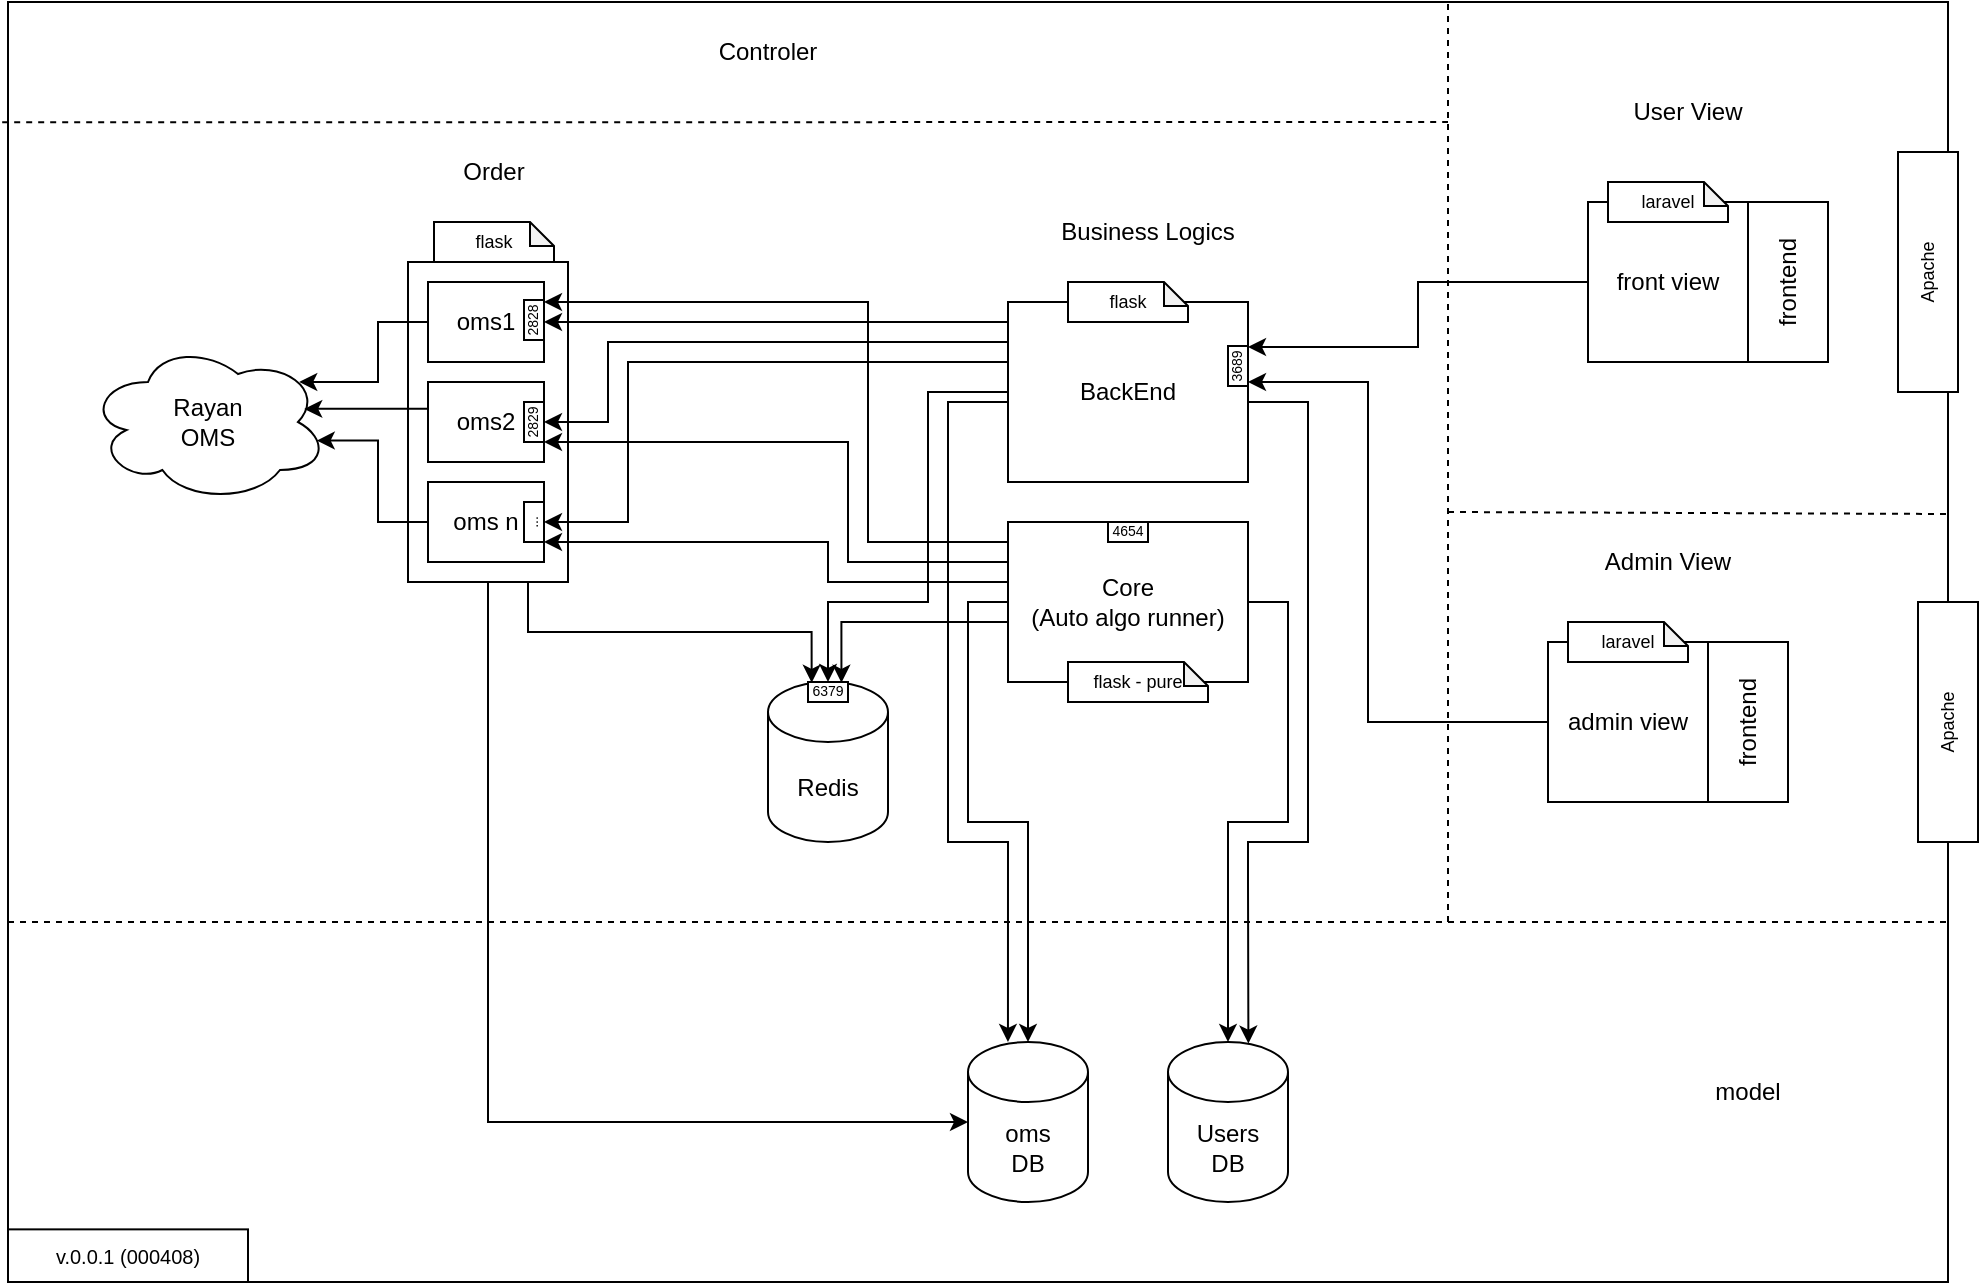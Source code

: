 <mxfile version="20.5.1" type="google"><diagram name="Page-1" id="5f0bae14-7c28-e335-631c-24af17079c00"><mxGraphModel grid="1" page="1" gridSize="10" guides="1" tooltips="1" connect="1" arrows="1" fold="1" pageScale="1" pageWidth="1100" pageHeight="850" background="none" math="0" shadow="0"><root><mxCell id="0"/><mxCell id="1" parent="0"/><mxCell id="kPCw7w4bYMYQMFbtgdRj-61" value="" style="rounded=0;whiteSpace=wrap;html=1;" vertex="1" parent="1"><mxGeometry width="970" height="640" as="geometry"/></mxCell><mxCell id="kPCw7w4bYMYQMFbtgdRj-6" value="" style="group" connectable="0" vertex="1" parent="1"><mxGeometry x="770" y="320" width="120" height="80" as="geometry"/></mxCell><mxCell id="kPCw7w4bYMYQMFbtgdRj-3" value="admin view" style="rounded=0;whiteSpace=wrap;html=1;" vertex="1" parent="kPCw7w4bYMYQMFbtgdRj-6"><mxGeometry width="80" height="80" as="geometry"/></mxCell><mxCell id="kPCw7w4bYMYQMFbtgdRj-5" value="frontend" style="rounded=0;whiteSpace=wrap;html=1;horizontal=0;" vertex="1" parent="kPCw7w4bYMYQMFbtgdRj-6"><mxGeometry x="80" width="40" height="80" as="geometry"/></mxCell><mxCell id="8Rk1Kxv229n8kLw7TR9m-37" value="&lt;font style=&quot;font-size: 9px;&quot;&gt;laravel&lt;/font&gt;" style="shape=note;whiteSpace=wrap;html=1;backgroundOutline=1;darkOpacity=0.05;fontSize=7;size=12;" vertex="1" parent="kPCw7w4bYMYQMFbtgdRj-6"><mxGeometry x="10" y="-10" width="60" height="20" as="geometry"/></mxCell><mxCell id="kPCw7w4bYMYQMFbtgdRj-7" value="" style="group" connectable="0" vertex="1" parent="1"><mxGeometry x="790" y="100" width="120" height="80" as="geometry"/></mxCell><mxCell id="kPCw7w4bYMYQMFbtgdRj-1" value="frontend" style="rounded=0;whiteSpace=wrap;html=1;horizontal=0;" vertex="1" parent="kPCw7w4bYMYQMFbtgdRj-7"><mxGeometry x="80" width="40" height="80" as="geometry"/></mxCell><mxCell id="kPCw7w4bYMYQMFbtgdRj-2" value="front view" style="rounded=0;whiteSpace=wrap;html=1;" vertex="1" parent="kPCw7w4bYMYQMFbtgdRj-7"><mxGeometry width="80" height="80" as="geometry"/></mxCell><mxCell id="8Rk1Kxv229n8kLw7TR9m-33" value="&lt;font style=&quot;font-size: 9px;&quot;&gt;laravel&lt;/font&gt;" style="shape=note;whiteSpace=wrap;html=1;backgroundOutline=1;darkOpacity=0.05;fontSize=7;size=12;" vertex="1" parent="kPCw7w4bYMYQMFbtgdRj-7"><mxGeometry x="10" y="-10" width="60" height="20" as="geometry"/></mxCell><mxCell id="kPCw7w4bYMYQMFbtgdRj-34" style="edgeStyle=orthogonalEdgeStyle;rounded=0;orthogonalLoop=1;jettySize=auto;html=1;entryX=0.67;entryY=0.01;entryDx=0;entryDy=0;entryPerimeter=0;" edge="1" parent="1" source="kPCw7w4bYMYQMFbtgdRj-8" target="kPCw7w4bYMYQMFbtgdRj-12"><mxGeometry relative="1" as="geometry"><Array as="points"><mxPoint x="650" y="200"/><mxPoint x="650" y="420"/><mxPoint x="620" y="420"/><mxPoint x="620" y="440"/><mxPoint x="620" y="440"/></Array></mxGeometry></mxCell><mxCell id="kPCw7w4bYMYQMFbtgdRj-39" style="edgeStyle=orthogonalEdgeStyle;rounded=0;orthogonalLoop=1;jettySize=auto;html=1;entryX=0.333;entryY=0;entryDx=0;entryDy=0;entryPerimeter=0;" edge="1" parent="1" source="kPCw7w4bYMYQMFbtgdRj-8" target="kPCw7w4bYMYQMFbtgdRj-28"><mxGeometry relative="1" as="geometry"><Array as="points"><mxPoint x="470" y="200"/><mxPoint x="470" y="420"/><mxPoint x="500" y="420"/></Array></mxGeometry></mxCell><mxCell id="kPCw7w4bYMYQMFbtgdRj-8" value="BackEnd" style="rounded=0;whiteSpace=wrap;html=1;rotation=0;" vertex="1" parent="1"><mxGeometry x="500" y="150" width="120" height="90" as="geometry"/></mxCell><mxCell id="kPCw7w4bYMYQMFbtgdRj-35" style="edgeStyle=orthogonalEdgeStyle;rounded=0;orthogonalLoop=1;jettySize=auto;html=1;entryX=0.5;entryY=0;entryDx=0;entryDy=0;entryPerimeter=0;" edge="1" parent="1" source="kPCw7w4bYMYQMFbtgdRj-11" target="kPCw7w4bYMYQMFbtgdRj-12"><mxGeometry relative="1" as="geometry"><Array as="points"><mxPoint x="640" y="300"/><mxPoint x="640" y="410"/><mxPoint x="610" y="410"/></Array></mxGeometry></mxCell><mxCell id="kPCw7w4bYMYQMFbtgdRj-38" style="edgeStyle=orthogonalEdgeStyle;rounded=0;orthogonalLoop=1;jettySize=auto;html=1;entryX=0.5;entryY=0;entryDx=0;entryDy=0;entryPerimeter=0;" edge="1" parent="1" source="kPCw7w4bYMYQMFbtgdRj-11" target="kPCw7w4bYMYQMFbtgdRj-28"><mxGeometry relative="1" as="geometry"><Array as="points"><mxPoint x="480" y="300"/><mxPoint x="480" y="410"/><mxPoint x="510" y="410"/></Array></mxGeometry></mxCell><mxCell id="8Rk1Kxv229n8kLw7TR9m-27" style="edgeStyle=orthogonalEdgeStyle;rounded=0;orthogonalLoop=1;jettySize=auto;html=1;fontSize=7;entryX=0.612;entryY=0.005;entryDx=0;entryDy=0;entryPerimeter=0;" edge="1" parent="1" source="kPCw7w4bYMYQMFbtgdRj-11" target="8Rk1Kxv229n8kLw7TR9m-25"><mxGeometry relative="1" as="geometry"><Array as="points"><mxPoint x="417" y="310"/></Array></mxGeometry></mxCell><mxCell id="kPCw7w4bYMYQMFbtgdRj-11" value="Core&lt;br&gt;(Auto algo runner)" style="rounded=0;whiteSpace=wrap;html=1;rotation=0;" vertex="1" parent="1"><mxGeometry x="500" y="260" width="120" height="80" as="geometry"/></mxCell><mxCell id="kPCw7w4bYMYQMFbtgdRj-12" value="Users&lt;br&gt;DB" style="shape=cylinder3;whiteSpace=wrap;html=1;boundedLbl=1;backgroundOutline=1;size=15;" vertex="1" parent="1"><mxGeometry x="580" y="520" width="60" height="80" as="geometry"/></mxCell><mxCell id="kPCw7w4bYMYQMFbtgdRj-13" value="" style="endArrow=none;dashed=1;html=1;rounded=0;" edge="1" parent="1"><mxGeometry width="50" height="50" relative="1" as="geometry"><mxPoint x="720" y="460" as="sourcePoint"/><mxPoint x="720" as="targetPoint"/></mxGeometry></mxCell><mxCell id="kPCw7w4bYMYQMFbtgdRj-17" value="Rayan&lt;br&gt;OMS" style="ellipse;shape=cloud;whiteSpace=wrap;html=1;" vertex="1" parent="1"><mxGeometry x="40" y="170" width="120" height="80" as="geometry"/></mxCell><mxCell id="kPCw7w4bYMYQMFbtgdRj-24" value="Business Logics" style="text;html=1;strokeColor=none;fillColor=none;align=center;verticalAlign=middle;whiteSpace=wrap;rounded=0;" vertex="1" parent="1"><mxGeometry x="520" y="100" width="100" height="30" as="geometry"/></mxCell><mxCell id="kPCw7w4bYMYQMFbtgdRj-25" value="User View" style="text;html=1;strokeColor=none;fillColor=none;align=center;verticalAlign=middle;whiteSpace=wrap;rounded=0;" vertex="1" parent="1"><mxGeometry x="790" y="40" width="100" height="30" as="geometry"/></mxCell><mxCell id="kPCw7w4bYMYQMFbtgdRj-26" value="Order" style="text;html=1;strokeColor=none;fillColor=none;align=center;verticalAlign=middle;whiteSpace=wrap;rounded=0;" vertex="1" parent="1"><mxGeometry x="193" y="70" width="100" height="30" as="geometry"/></mxCell><mxCell id="kPCw7w4bYMYQMFbtgdRj-28" value="oms&lt;br&gt;DB" style="shape=cylinder3;whiteSpace=wrap;html=1;boundedLbl=1;backgroundOutline=1;size=15;" vertex="1" parent="1"><mxGeometry x="480" y="520" width="60" height="80" as="geometry"/></mxCell><mxCell id="kPCw7w4bYMYQMFbtgdRj-41" style="edgeStyle=orthogonalEdgeStyle;rounded=0;orthogonalLoop=1;jettySize=auto;html=1;entryX=1;entryY=0.25;entryDx=0;entryDy=0;" edge="1" parent="1" source="kPCw7w4bYMYQMFbtgdRj-2" target="kPCw7w4bYMYQMFbtgdRj-8"><mxGeometry relative="1" as="geometry"><mxPoint x="620" y="90" as="targetPoint"/><Array as="points"><mxPoint x="705" y="140"/><mxPoint x="705" y="173"/></Array></mxGeometry></mxCell><mxCell id="kPCw7w4bYMYQMFbtgdRj-42" style="edgeStyle=orthogonalEdgeStyle;rounded=0;orthogonalLoop=1;jettySize=auto;html=1;" edge="1" parent="1" source="kPCw7w4bYMYQMFbtgdRj-3" target="kPCw7w4bYMYQMFbtgdRj-8"><mxGeometry relative="1" as="geometry"><Array as="points"><mxPoint x="680" y="360"/><mxPoint x="680" y="190"/></Array></mxGeometry></mxCell><mxCell id="kPCw7w4bYMYQMFbtgdRj-48" value="" style="endArrow=none;dashed=1;html=1;rounded=0;" edge="1" parent="1"><mxGeometry width="50" height="50" relative="1" as="geometry"><mxPoint y="460" as="sourcePoint"/><mxPoint x="970" y="460" as="targetPoint"/></mxGeometry></mxCell><mxCell id="kPCw7w4bYMYQMFbtgdRj-49" value="model" style="text;html=1;strokeColor=none;fillColor=none;align=center;verticalAlign=middle;whiteSpace=wrap;rounded=0;" vertex="1" parent="1"><mxGeometry x="840" y="530" width="60" height="30" as="geometry"/></mxCell><mxCell id="kPCw7w4bYMYQMFbtgdRj-62" value="&lt;font style=&quot;font-size: 10px;&quot;&gt;v.0.0.1 (000408)&lt;/font&gt;" style="rounded=0;whiteSpace=wrap;html=1;fontSize=8;" vertex="1" parent="1"><mxGeometry y="613.684" width="120" height="26.316" as="geometry"/></mxCell><mxCell id="8Rk1Kxv229n8kLw7TR9m-3" value="" style="endArrow=none;dashed=1;html=1;rounded=0;exitX=-0.003;exitY=0.094;exitDx=0;exitDy=0;exitPerimeter=0;" edge="1" parent="1" source="kPCw7w4bYMYQMFbtgdRj-61"><mxGeometry width="50" height="50" relative="1" as="geometry"><mxPoint x="440" y="-10" as="sourcePoint"/><mxPoint x="720" y="60" as="targetPoint"/></mxGeometry></mxCell><mxCell id="8Rk1Kxv229n8kLw7TR9m-4" value="Controler" style="text;html=1;strokeColor=none;fillColor=none;align=center;verticalAlign=middle;whiteSpace=wrap;rounded=0;" vertex="1" parent="1"><mxGeometry x="330" y="10" width="100" height="30" as="geometry"/></mxCell><mxCell id="8Rk1Kxv229n8kLw7TR9m-16" style="edgeStyle=orthogonalEdgeStyle;rounded=0;orthogonalLoop=1;jettySize=auto;html=1;exitX=0.5;exitY=1;exitDx=0;exitDy=0;entryX=0;entryY=0.5;entryDx=0;entryDy=0;entryPerimeter=0;" edge="1" parent="1" source="8Rk1Kxv229n8kLw7TR9m-11" target="kPCw7w4bYMYQMFbtgdRj-28"><mxGeometry relative="1" as="geometry"/></mxCell><mxCell id="8Rk1Kxv229n8kLw7TR9m-28" style="edgeStyle=orthogonalEdgeStyle;rounded=0;orthogonalLoop=1;jettySize=auto;html=1;exitX=0.75;exitY=1;exitDx=0;exitDy=0;entryX=0.364;entryY=0.005;entryDx=0;entryDy=0;entryPerimeter=0;fontSize=7;" edge="1" parent="1" source="8Rk1Kxv229n8kLw7TR9m-11" target="8Rk1Kxv229n8kLw7TR9m-25"><mxGeometry relative="1" as="geometry"/></mxCell><mxCell id="8Rk1Kxv229n8kLw7TR9m-11" value="" style="rounded=0;whiteSpace=wrap;html=1;" vertex="1" parent="1"><mxGeometry x="200" y="130" width="80" height="160" as="geometry"/></mxCell><mxCell id="8Rk1Kxv229n8kLw7TR9m-5" value="oms1" style="rounded=0;whiteSpace=wrap;html=1;" vertex="1" parent="1"><mxGeometry x="210" y="140" width="58" height="40" as="geometry"/></mxCell><mxCell id="8Rk1Kxv229n8kLw7TR9m-6" value="oms2" style="rounded=0;whiteSpace=wrap;html=1;" vertex="1" parent="1"><mxGeometry x="210" y="190" width="58" height="40" as="geometry"/></mxCell><mxCell id="8Rk1Kxv229n8kLw7TR9m-7" value="oms n" style="rounded=0;whiteSpace=wrap;html=1;" vertex="1" parent="1"><mxGeometry x="210" y="240" width="58" height="40" as="geometry"/></mxCell><mxCell id="8Rk1Kxv229n8kLw7TR9m-8" style="edgeStyle=orthogonalEdgeStyle;rounded=0;orthogonalLoop=1;jettySize=auto;html=1;entryX=0.88;entryY=0.25;entryDx=0;entryDy=0;entryPerimeter=0;" edge="1" parent="1" source="8Rk1Kxv229n8kLw7TR9m-5" target="kPCw7w4bYMYQMFbtgdRj-17"><mxGeometry relative="1" as="geometry"/></mxCell><mxCell id="8Rk1Kxv229n8kLw7TR9m-9" style="edgeStyle=orthogonalEdgeStyle;rounded=0;orthogonalLoop=1;jettySize=auto;html=1;entryX=0.901;entryY=0.418;entryDx=0;entryDy=0;entryPerimeter=0;" edge="1" parent="1" source="8Rk1Kxv229n8kLw7TR9m-6" target="kPCw7w4bYMYQMFbtgdRj-17"><mxGeometry relative="1" as="geometry"><Array as="points"><mxPoint x="202" y="203"/></Array></mxGeometry></mxCell><mxCell id="8Rk1Kxv229n8kLw7TR9m-10" style="edgeStyle=orthogonalEdgeStyle;rounded=0;orthogonalLoop=1;jettySize=auto;html=1;entryX=0.953;entryY=0.616;entryDx=0;entryDy=0;entryPerimeter=0;" edge="1" parent="1" source="8Rk1Kxv229n8kLw7TR9m-7" target="kPCw7w4bYMYQMFbtgdRj-17"><mxGeometry relative="1" as="geometry"/></mxCell><mxCell id="8Rk1Kxv229n8kLw7TR9m-12" style="edgeStyle=orthogonalEdgeStyle;rounded=0;orthogonalLoop=1;jettySize=auto;html=1;exitX=0;exitY=0.25;exitDx=0;exitDy=0;entryX=1;entryY=0.5;entryDx=0;entryDy=0;" edge="1" parent="1" source="kPCw7w4bYMYQMFbtgdRj-8" target="8Rk1Kxv229n8kLw7TR9m-5"><mxGeometry relative="1" as="geometry"><Array as="points"><mxPoint x="500" y="160"/></Array><mxPoint x="510" y="200" as="sourcePoint"/><mxPoint x="303" y="180" as="targetPoint"/></mxGeometry></mxCell><mxCell id="kPCw7w4bYMYQMFbtgdRj-57" style="edgeStyle=orthogonalEdgeStyle;rounded=0;orthogonalLoop=1;jettySize=auto;html=1;entryX=1;entryY=0.5;entryDx=0;entryDy=0;" edge="1" parent="1" source="kPCw7w4bYMYQMFbtgdRj-8" target="8Rk1Kxv229n8kLw7TR9m-6"><mxGeometry relative="1" as="geometry"><Array as="points"><mxPoint x="300" y="170"/><mxPoint x="300" y="210"/></Array><mxPoint x="300" y="190" as="targetPoint"/></mxGeometry></mxCell><mxCell id="8Rk1Kxv229n8kLw7TR9m-13" style="edgeStyle=orthogonalEdgeStyle;rounded=0;orthogonalLoop=1;jettySize=auto;html=1;entryX=1;entryY=0.5;entryDx=0;entryDy=0;" edge="1" parent="1" target="8Rk1Kxv229n8kLw7TR9m-7"><mxGeometry relative="1" as="geometry"><Array as="points"><mxPoint x="310" y="180"/><mxPoint x="310" y="260"/></Array><mxPoint x="500" y="180" as="sourcePoint"/><mxPoint x="268" y="220" as="targetPoint"/></mxGeometry></mxCell><mxCell id="kPCw7w4bYMYQMFbtgdRj-58" style="edgeStyle=orthogonalEdgeStyle;rounded=0;orthogonalLoop=1;jettySize=auto;html=1;entryX=1;entryY=0.25;entryDx=0;entryDy=0;" edge="1" parent="1" source="kPCw7w4bYMYQMFbtgdRj-11" target="8Rk1Kxv229n8kLw7TR9m-5"><mxGeometry relative="1" as="geometry"><Array as="points"><mxPoint x="430" y="270"/><mxPoint x="430" y="150"/></Array><mxPoint x="320" y="240" as="targetPoint"/></mxGeometry></mxCell><mxCell id="8Rk1Kxv229n8kLw7TR9m-14" style="edgeStyle=orthogonalEdgeStyle;rounded=0;orthogonalLoop=1;jettySize=auto;html=1;entryX=1;entryY=0.75;entryDx=0;entryDy=0;exitX=0;exitY=0.25;exitDx=0;exitDy=0;" edge="1" parent="1" source="kPCw7w4bYMYQMFbtgdRj-11" target="8Rk1Kxv229n8kLw7TR9m-6"><mxGeometry relative="1" as="geometry"><Array as="points"><mxPoint x="420" y="280"/><mxPoint x="420" y="220"/></Array><mxPoint x="510" y="300" as="sourcePoint"/><mxPoint x="278" y="160" as="targetPoint"/></mxGeometry></mxCell><mxCell id="8Rk1Kxv229n8kLw7TR9m-15" style="edgeStyle=orthogonalEdgeStyle;rounded=0;orthogonalLoop=1;jettySize=auto;html=1;entryX=1;entryY=0.75;entryDx=0;entryDy=0;exitX=0;exitY=0.25;exitDx=0;exitDy=0;" edge="1" parent="1" target="8Rk1Kxv229n8kLw7TR9m-7"><mxGeometry relative="1" as="geometry"><Array as="points"><mxPoint x="410" y="290"/><mxPoint x="410" y="270"/></Array><mxPoint x="500" y="290" as="sourcePoint"/><mxPoint x="268" y="230" as="targetPoint"/></mxGeometry></mxCell><mxCell id="8Rk1Kxv229n8kLw7TR9m-17" value="2828" style="rounded=0;whiteSpace=wrap;html=1;rotation=-90;fontSize=7;" vertex="1" parent="1"><mxGeometry x="253" y="154" width="20" height="10" as="geometry"/></mxCell><mxCell id="8Rk1Kxv229n8kLw7TR9m-19" value="2829" style="rounded=0;whiteSpace=wrap;html=1;rotation=-90;fontSize=7;" vertex="1" parent="1"><mxGeometry x="253" y="205" width="20" height="10" as="geometry"/></mxCell><mxCell id="8Rk1Kxv229n8kLw7TR9m-20" value="..." style="rounded=0;whiteSpace=wrap;html=1;rotation=-90;fontSize=7;" vertex="1" parent="1"><mxGeometry x="253" y="255" width="20" height="10" as="geometry"/></mxCell><mxCell id="8Rk1Kxv229n8kLw7TR9m-23" value="3689" style="rounded=0;whiteSpace=wrap;html=1;rotation=-90;fontSize=7;" vertex="1" parent="1"><mxGeometry x="605" y="177" width="20" height="10" as="geometry"/></mxCell><mxCell id="8Rk1Kxv229n8kLw7TR9m-24" value="4654" style="rounded=0;whiteSpace=wrap;html=1;rotation=0;fontSize=7;" vertex="1" parent="1"><mxGeometry x="550" y="260" width="20" height="10" as="geometry"/></mxCell><mxCell id="8Rk1Kxv229n8kLw7TR9m-25" value="Redis" style="shape=cylinder3;whiteSpace=wrap;html=1;boundedLbl=1;backgroundOutline=1;size=15;" vertex="1" parent="1"><mxGeometry x="380" y="340" width="60" height="80" as="geometry"/></mxCell><mxCell id="8Rk1Kxv229n8kLw7TR9m-26" style="edgeStyle=orthogonalEdgeStyle;rounded=0;orthogonalLoop=1;jettySize=auto;html=1;fontSize=7;" edge="1" parent="1" source="kPCw7w4bYMYQMFbtgdRj-8" target="8Rk1Kxv229n8kLw7TR9m-25"><mxGeometry relative="1" as="geometry"><Array as="points"><mxPoint x="460" y="195"/><mxPoint x="460" y="300"/><mxPoint x="410" y="300"/></Array></mxGeometry></mxCell><mxCell id="8Rk1Kxv229n8kLw7TR9m-29" value="6379" style="rounded=0;whiteSpace=wrap;html=1;rotation=0;fontSize=7;" vertex="1" parent="1"><mxGeometry x="400" y="340" width="20" height="10" as="geometry"/></mxCell><mxCell id="8Rk1Kxv229n8kLw7TR9m-30" value="&lt;font style=&quot;font-size: 9px;&quot;&gt;flask&lt;/font&gt;" style="shape=note;whiteSpace=wrap;html=1;backgroundOutline=1;darkOpacity=0.05;fontSize=7;size=12;" vertex="1" parent="1"><mxGeometry x="213" y="110" width="60" height="20" as="geometry"/></mxCell><mxCell id="8Rk1Kxv229n8kLw7TR9m-31" value="&lt;font style=&quot;font-size: 9px;&quot;&gt;flask&lt;/font&gt;" style="shape=note;whiteSpace=wrap;html=1;backgroundOutline=1;darkOpacity=0.05;fontSize=7;size=12;" vertex="1" parent="1"><mxGeometry x="530" y="140" width="60" height="20" as="geometry"/></mxCell><mxCell id="8Rk1Kxv229n8kLw7TR9m-32" value="&lt;font style=&quot;font-size: 9px;&quot;&gt;flask - pure&lt;/font&gt;" style="shape=note;whiteSpace=wrap;html=1;backgroundOutline=1;darkOpacity=0.05;fontSize=7;size=12;" vertex="1" parent="1"><mxGeometry x="530" y="330" width="70" height="20" as="geometry"/></mxCell><mxCell id="8Rk1Kxv229n8kLw7TR9m-38" value="Apache" style="rounded=0;whiteSpace=wrap;html=1;fontSize=9;rotation=-90;" vertex="1" parent="1"><mxGeometry x="900" y="120" width="120" height="30" as="geometry"/></mxCell><mxCell id="8Rk1Kxv229n8kLw7TR9m-39" value="" style="endArrow=none;dashed=1;html=1;rounded=0;fontSize=9;entryX=1;entryY=0.4;entryDx=0;entryDy=0;entryPerimeter=0;" edge="1" parent="1" target="kPCw7w4bYMYQMFbtgdRj-61"><mxGeometry width="50" height="50" relative="1" as="geometry"><mxPoint x="720" y="255" as="sourcePoint"/><mxPoint x="910" y="255" as="targetPoint"/></mxGeometry></mxCell><mxCell id="8Rk1Kxv229n8kLw7TR9m-40" value="Admin View" style="text;html=1;strokeColor=none;fillColor=none;align=center;verticalAlign=middle;whiteSpace=wrap;rounded=0;" vertex="1" parent="1"><mxGeometry x="780" y="265" width="100" height="30" as="geometry"/></mxCell><mxCell id="8Rk1Kxv229n8kLw7TR9m-42" value="Apache" style="rounded=0;whiteSpace=wrap;html=1;fontSize=9;rotation=-90;" vertex="1" parent="1"><mxGeometry x="910" y="345" width="120" height="30" as="geometry"/></mxCell></root></mxGraphModel></diagram></mxfile>